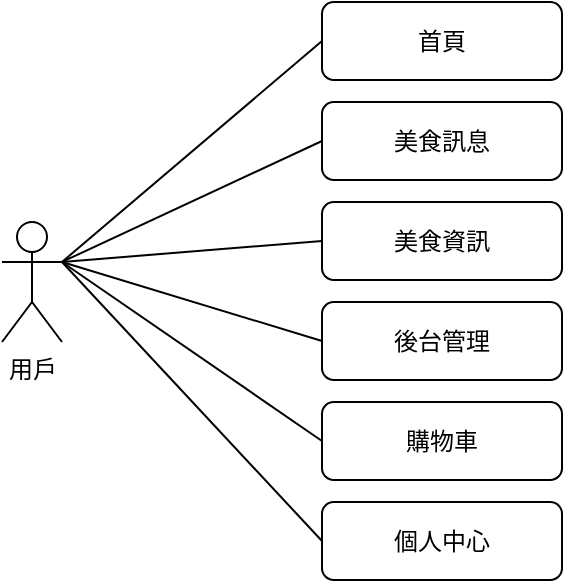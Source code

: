 <mxfile version="22.1.16" type="device">
  <diagram id="1wVtcD9QY6qffHOy2R_S" name="第1頁">
    <mxGraphModel dx="794" dy="459" grid="1" gridSize="10" guides="1" tooltips="1" connect="1" arrows="1" fold="1" page="1" pageScale="1" pageWidth="827" pageHeight="1169" math="0" shadow="0">
      <root>
        <mxCell id="0" />
        <mxCell id="1" parent="0" />
        <mxCell id="0IXwq_Zm3xLZEnOusF75-1" value="用戶" style="shape=umlActor;verticalLabelPosition=bottom;verticalAlign=top;html=1;outlineConnect=0;" parent="1" vertex="1">
          <mxGeometry x="210" y="180" width="30" height="60" as="geometry" />
        </mxCell>
        <mxCell id="0IXwq_Zm3xLZEnOusF75-2" value="首頁" style="rounded=1;whiteSpace=wrap;html=1;" parent="1" vertex="1">
          <mxGeometry x="370" y="70" width="120" height="39" as="geometry" />
        </mxCell>
        <mxCell id="0IXwq_Zm3xLZEnOusF75-3" value="美食訊息" style="rounded=1;whiteSpace=wrap;html=1;" parent="1" vertex="1">
          <mxGeometry x="370" y="120" width="120" height="39" as="geometry" />
        </mxCell>
        <mxCell id="0IXwq_Zm3xLZEnOusF75-4" value="美食資訊" style="rounded=1;whiteSpace=wrap;html=1;" parent="1" vertex="1">
          <mxGeometry x="370" y="170" width="120" height="39" as="geometry" />
        </mxCell>
        <mxCell id="0IXwq_Zm3xLZEnOusF75-5" value="後台管理" style="rounded=1;whiteSpace=wrap;html=1;" parent="1" vertex="1">
          <mxGeometry x="370" y="220" width="120" height="39" as="geometry" />
        </mxCell>
        <mxCell id="0IXwq_Zm3xLZEnOusF75-6" value="購物車" style="rounded=1;whiteSpace=wrap;html=1;" parent="1" vertex="1">
          <mxGeometry x="370" y="270" width="120" height="39" as="geometry" />
        </mxCell>
        <mxCell id="0IXwq_Zm3xLZEnOusF75-7" value="個人中心" style="rounded=1;whiteSpace=wrap;html=1;" parent="1" vertex="1">
          <mxGeometry x="370" y="320" width="120" height="39" as="geometry" />
        </mxCell>
        <mxCell id="0IXwq_Zm3xLZEnOusF75-8" value="" style="endArrow=none;html=1;rounded=0;entryX=0;entryY=0.5;entryDx=0;entryDy=0;exitX=1;exitY=0.333;exitDx=0;exitDy=0;exitPerimeter=0;" parent="1" source="0IXwq_Zm3xLZEnOusF75-1" target="0IXwq_Zm3xLZEnOusF75-2" edge="1">
          <mxGeometry width="50" height="50" relative="1" as="geometry">
            <mxPoint x="460" y="250" as="sourcePoint" />
            <mxPoint x="510" y="200" as="targetPoint" />
          </mxGeometry>
        </mxCell>
        <mxCell id="0IXwq_Zm3xLZEnOusF75-9" value="" style="endArrow=none;html=1;rounded=0;entryX=0;entryY=0.5;entryDx=0;entryDy=0;exitX=1;exitY=0.333;exitDx=0;exitDy=0;exitPerimeter=0;" parent="1" source="0IXwq_Zm3xLZEnOusF75-1" target="0IXwq_Zm3xLZEnOusF75-3" edge="1">
          <mxGeometry width="50" height="50" relative="1" as="geometry">
            <mxPoint x="280" y="210" as="sourcePoint" />
            <mxPoint x="380" y="95" as="targetPoint" />
          </mxGeometry>
        </mxCell>
        <mxCell id="0IXwq_Zm3xLZEnOusF75-10" value="" style="endArrow=none;html=1;rounded=0;entryX=0;entryY=0.5;entryDx=0;entryDy=0;exitX=1;exitY=0.333;exitDx=0;exitDy=0;exitPerimeter=0;" parent="1" source="0IXwq_Zm3xLZEnOusF75-1" target="0IXwq_Zm3xLZEnOusF75-4" edge="1">
          <mxGeometry width="50" height="50" relative="1" as="geometry">
            <mxPoint x="280" y="210" as="sourcePoint" />
            <mxPoint x="380" y="145" as="targetPoint" />
          </mxGeometry>
        </mxCell>
        <mxCell id="0IXwq_Zm3xLZEnOusF75-11" value="" style="endArrow=none;html=1;rounded=0;entryX=0;entryY=0.5;entryDx=0;entryDy=0;exitX=1;exitY=0.333;exitDx=0;exitDy=0;exitPerimeter=0;" parent="1" source="0IXwq_Zm3xLZEnOusF75-1" target="0IXwq_Zm3xLZEnOusF75-5" edge="1">
          <mxGeometry width="50" height="50" relative="1" as="geometry">
            <mxPoint x="285" y="220" as="sourcePoint" />
            <mxPoint x="380" y="195" as="targetPoint" />
          </mxGeometry>
        </mxCell>
        <mxCell id="0IXwq_Zm3xLZEnOusF75-12" value="" style="endArrow=none;html=1;rounded=0;entryX=0;entryY=0.5;entryDx=0;entryDy=0;exitX=1;exitY=0.333;exitDx=0;exitDy=0;exitPerimeter=0;" parent="1" source="0IXwq_Zm3xLZEnOusF75-1" target="0IXwq_Zm3xLZEnOusF75-6" edge="1">
          <mxGeometry width="50" height="50" relative="1" as="geometry">
            <mxPoint x="285" y="220" as="sourcePoint" />
            <mxPoint x="380" y="245" as="targetPoint" />
          </mxGeometry>
        </mxCell>
        <mxCell id="0IXwq_Zm3xLZEnOusF75-13" value="" style="endArrow=none;html=1;rounded=0;entryX=0;entryY=0.5;entryDx=0;entryDy=0;exitX=1;exitY=0.333;exitDx=0;exitDy=0;exitPerimeter=0;" parent="1" source="0IXwq_Zm3xLZEnOusF75-1" target="0IXwq_Zm3xLZEnOusF75-7" edge="1">
          <mxGeometry width="50" height="50" relative="1" as="geometry">
            <mxPoint x="285" y="220" as="sourcePoint" />
            <mxPoint x="380" y="295" as="targetPoint" />
          </mxGeometry>
        </mxCell>
      </root>
    </mxGraphModel>
  </diagram>
</mxfile>
